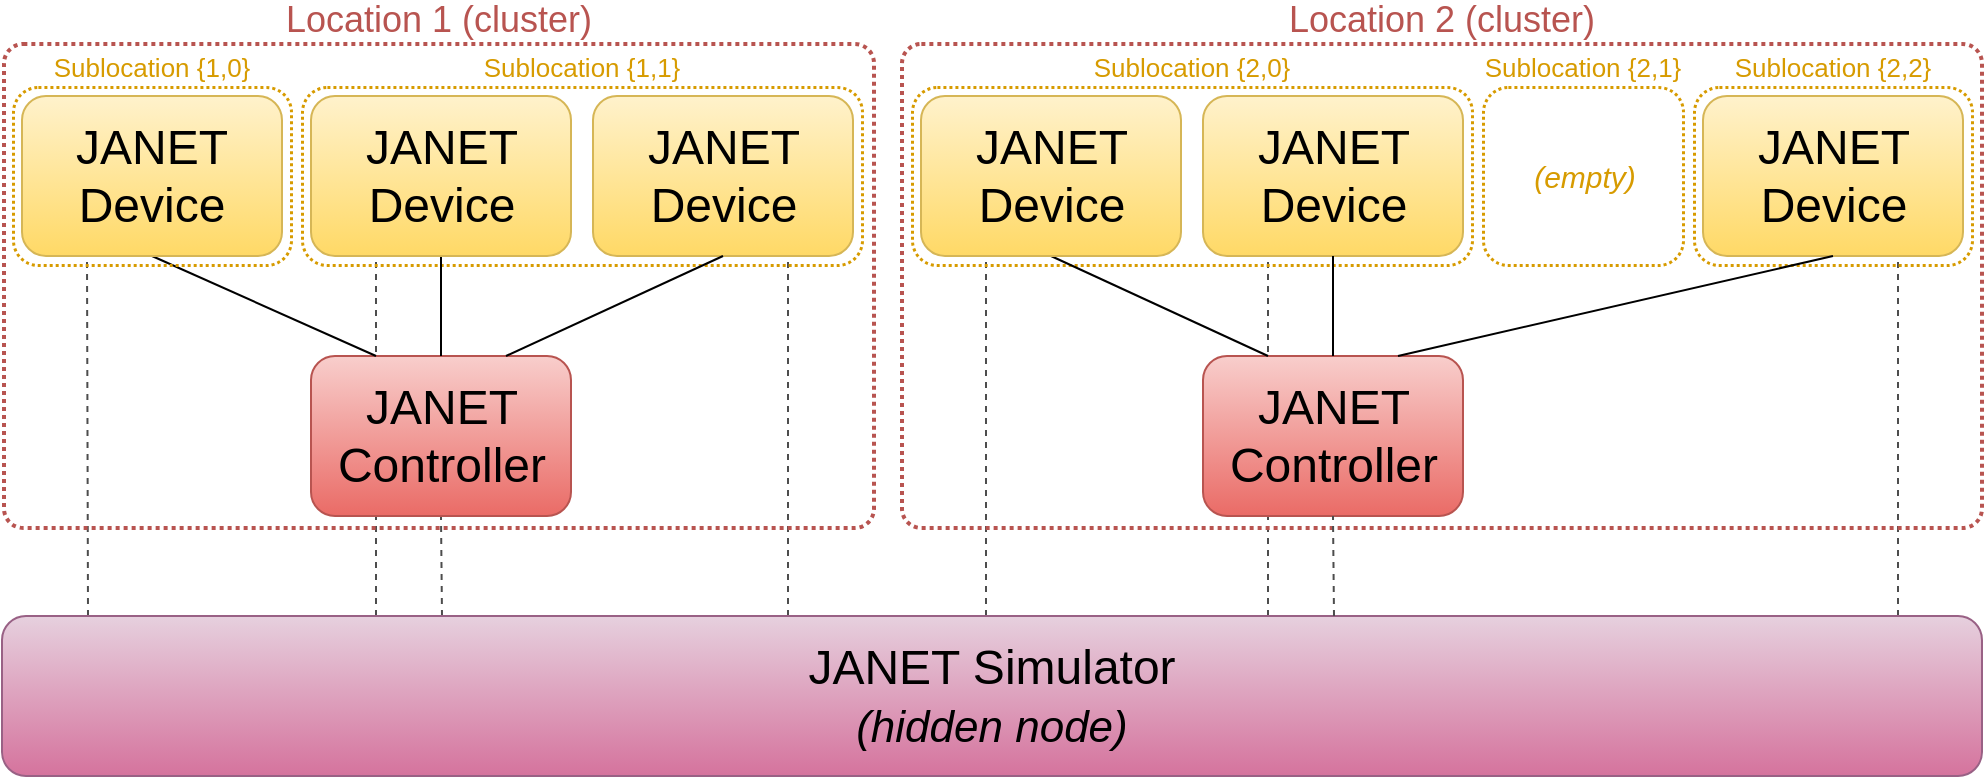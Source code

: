 <mxfile version="15.6.8" type="device"><diagram id="BHTn6qZKIK09wWcfKvOu" name="Page-1"><mxGraphModel dx="-1336" dy="-3114" grid="1" gridSize="10" guides="1" tooltips="1" connect="1" arrows="1" fold="1" page="1" pageScale="1" pageWidth="827" pageHeight="1169" math="0" shadow="0"><root><mxCell id="0"/><mxCell id="1" parent="0"/><mxCell id="b1W0JkdPWLM5I7k9ktZC-85" style="edgeStyle=none;rounded=0;orthogonalLoop=1;jettySize=auto;html=1;entryX=0.25;entryY=1;entryDx=0;entryDy=0;fontSize=18;endArrow=none;endFill=0;strokeWidth=1;dashed=1;strokeColor=#4D4D4D;" parent="1" target="b1W0JkdPWLM5I7k9ktZC-50" edge="1"><mxGeometry x="2354.85" y="3514" as="geometry"><mxPoint x="2668" y="3815" as="sourcePoint"/><mxPoint x="2533.5" y="3645" as="targetPoint"/></mxGeometry></mxCell><mxCell id="b1W0JkdPWLM5I7k9ktZC-83" style="edgeStyle=none;rounded=0;orthogonalLoop=1;jettySize=auto;html=1;entryX=0.5;entryY=1;entryDx=0;entryDy=0;fontSize=18;endArrow=none;endFill=0;strokeWidth=1;dashed=1;strokeColor=#4D4D4D;" parent="1" target="b1W0JkdPWLM5I7k9ktZC-45" edge="1"><mxGeometry x="2334.85" y="3494" as="geometry"><mxPoint x="2701" y="3815" as="sourcePoint"/><mxPoint x="2678" y="3695" as="targetPoint"/></mxGeometry></mxCell><mxCell id="b1W0JkdPWLM5I7k9ktZC-84" style="edgeStyle=none;rounded=0;orthogonalLoop=1;jettySize=auto;html=1;entryX=0.25;entryY=1;entryDx=0;entryDy=0;fontSize=18;endArrow=none;endFill=0;strokeWidth=1;dashed=1;strokeColor=#4D4D4D;" parent="1" target="b1W0JkdPWLM5I7k9ktZC-46" edge="1"><mxGeometry x="2344.85" y="3504" as="geometry"><mxPoint x="2524" y="3815" as="sourcePoint"/><mxPoint x="2710.5" y="3775" as="targetPoint"/></mxGeometry></mxCell><mxCell id="b1W0JkdPWLM5I7k9ktZC-86" style="edgeStyle=none;rounded=0;orthogonalLoop=1;jettySize=auto;html=1;entryX=0.75;entryY=1;entryDx=0;entryDy=0;fontSize=18;endArrow=none;endFill=0;strokeWidth=1;dashed=1;strokeColor=#4D4D4D;" parent="1" target="b1W0JkdPWLM5I7k9ktZC-51" edge="1"><mxGeometry x="2364.85" y="3524" as="geometry"><mxPoint x="2874" y="3815" as="sourcePoint"/><mxPoint x="2678" y="3645" as="targetPoint"/></mxGeometry></mxCell><mxCell id="b1W0JkdPWLM5I7k9ktZC-87" style="edgeStyle=none;rounded=0;orthogonalLoop=1;jettySize=auto;html=1;entryX=0.25;entryY=1;entryDx=0;entryDy=0;fontSize=18;endArrow=none;endFill=0;strokeWidth=1;dashed=1;strokeColor=#4D4D4D;" parent="1" target="b1W0JkdPWLM5I7k9ktZC-55" edge="1"><mxGeometry x="2374.85" y="3534" as="geometry"><mxPoint x="2973" y="3815" as="sourcePoint"/><mxPoint x="2884" y="3645" as="targetPoint"/></mxGeometry></mxCell><mxCell id="b1W0JkdPWLM5I7k9ktZC-88" style="edgeStyle=none;rounded=0;orthogonalLoop=1;jettySize=auto;html=1;entryX=0.25;entryY=1;entryDx=0;entryDy=0;fontSize=18;endArrow=none;endFill=0;strokeWidth=1;dashed=1;strokeColor=#4D4D4D;" parent="1" target="b1W0JkdPWLM5I7k9ktZC-56" edge="1"><mxGeometry x="2384.85" y="3544" as="geometry"><mxPoint x="3114" y="3815" as="sourcePoint"/><mxPoint x="2983" y="3645" as="targetPoint"/></mxGeometry></mxCell><mxCell id="b1W0JkdPWLM5I7k9ktZC-89" style="edgeStyle=none;rounded=0;orthogonalLoop=1;jettySize=auto;html=1;entryX=0.75;entryY=1;entryDx=0;entryDy=0;fontSize=18;endArrow=none;endFill=0;strokeWidth=1;dashed=1;strokeColor=#4D4D4D;" parent="1" target="b1W0JkdPWLM5I7k9ktZC-65" edge="1"><mxGeometry x="2394.85" y="3554" as="geometry"><mxPoint x="3429" y="3815" as="sourcePoint"/><mxPoint x="3124" y="3645" as="targetPoint"/></mxGeometry></mxCell><mxCell id="b1W0JkdPWLM5I7k9ktZC-80" value="Location 1 (cluster)" style="rounded=1;arcSize=4;dashed=1;fillColor=none;gradientColor=#ea6b66;strokeWidth=2;shadow=0;labelBackgroundColor=none;sketch=0;fontSize=18;html=0;strokeColor=#b85450;dashPattern=1 1;labelPosition=center;verticalLabelPosition=top;align=center;verticalAlign=bottom;spacingBottom=1;fontColor=#B85450;" parent="1" vertex="1"><mxGeometry x="2482" y="3529" width="435" height="242" as="geometry"/></mxCell><mxCell id="b1W0JkdPWLM5I7k9ktZC-52" value="Sublocation {1,1}" style="rounded=1;arcSize=14;dashed=1;fillColor=none;gradientColor=#ffa500;strokeWidth=1.5;shadow=0;labelBackgroundColor=none;sketch=0;fontSize=13;strokeColor=#d79b00;labelPosition=center;verticalLabelPosition=top;align=center;verticalAlign=bottom;spacingTop=0;spacingBottom=0;fontStyle=0;fontColor=#D79B00;dashPattern=1 1;" parent="1" vertex="1"><mxGeometry x="2631" y="3550.5" width="280" height="89" as="geometry"/></mxCell><mxCell id="b1W0JkdPWLM5I7k9ktZC-44" value="JANET Simulator&lt;br&gt;&lt;font size=&quot;1&quot;&gt;&lt;i style=&quot;font-size: 22px&quot;&gt;(hidden node)&lt;/i&gt;&lt;/font&gt;" style="rounded=1;whiteSpace=wrap;html=1;gradientColor=#d5739d;fillColor=#e6d0de;strokeColor=#996185;strokeWidth=1;fontSize=24;" parent="1" vertex="1"><mxGeometry x="2481" y="3815" width="990" height="80" as="geometry"/></mxCell><mxCell id="b1W0JkdPWLM5I7k9ktZC-45" value="JANET Controller" style="rounded=1;whiteSpace=wrap;html=1;gradientColor=#ea6b66;fillColor=#f8cecc;strokeColor=#b85450;strokeWidth=1;fontSize=24;" parent="1" vertex="1"><mxGeometry x="2635.5" y="3685" width="130" height="80" as="geometry"/></mxCell><mxCell id="b1W0JkdPWLM5I7k9ktZC-67" style="edgeStyle=none;rounded=0;orthogonalLoop=1;jettySize=auto;html=1;exitX=0.5;exitY=1;exitDx=0;exitDy=0;entryX=0.25;entryY=0;entryDx=0;entryDy=0;fontSize=18;endArrow=none;endFill=0;strokeWidth=1;" parent="1" source="b1W0JkdPWLM5I7k9ktZC-46" target="b1W0JkdPWLM5I7k9ktZC-45" edge="1"><mxGeometry x="2324.85" y="3484" as="geometry"><mxPoint x="2431.0" y="3746" as="sourcePoint"/><mxPoint x="2477.29" y="3635" as="targetPoint"/></mxGeometry></mxCell><mxCell id="b1W0JkdPWLM5I7k9ktZC-68" style="edgeStyle=none;rounded=0;orthogonalLoop=1;jettySize=auto;html=1;entryX=0.5;entryY=0;entryDx=0;entryDy=0;fontSize=18;endArrow=none;endFill=0;strokeWidth=1;exitX=0.5;exitY=1;exitDx=0;exitDy=0;" parent="1" source="b1W0JkdPWLM5I7k9ktZC-50" target="b1W0JkdPWLM5I7k9ktZC-45" edge="1"><mxGeometry x="2334.85" y="3494" as="geometry"><mxPoint x="2699" y="3645" as="sourcePoint"/><mxPoint x="2676.25" y="3685" as="targetPoint"/></mxGeometry></mxCell><mxCell id="b1W0JkdPWLM5I7k9ktZC-50" value="JANET Device" style="rounded=1;whiteSpace=wrap;html=1;gradientColor=#ffd966;fillColor=#fff2cc;strokeColor=#d6b656;strokeWidth=1;fontSize=24;" parent="1" vertex="1"><mxGeometry x="2635.5" y="3555" width="130" height="80" as="geometry"/></mxCell><mxCell id="b1W0JkdPWLM5I7k9ktZC-51" value="JANET Device" style="rounded=1;whiteSpace=wrap;html=1;gradientColor=#ffd966;fillColor=#fff2cc;strokeColor=#d6b656;strokeWidth=1;fontSize=24;" parent="1" vertex="1"><mxGeometry x="2776.5" y="3555" width="130" height="80" as="geometry"/></mxCell><mxCell id="b1W0JkdPWLM5I7k9ktZC-69" style="edgeStyle=none;rounded=0;orthogonalLoop=1;jettySize=auto;html=1;entryX=0.5;entryY=1;entryDx=0;entryDy=0;fontSize=18;endArrow=none;endFill=0;strokeWidth=1;exitX=0.75;exitY=0;exitDx=0;exitDy=0;" parent="1" source="b1W0JkdPWLM5I7k9ktZC-45" target="b1W0JkdPWLM5I7k9ktZC-51" edge="1"><mxGeometry x="2344.85" y="3504" as="geometry"><mxPoint x="2710.5" y="3645" as="sourcePoint"/><mxPoint x="2708.75" y="3685" as="targetPoint"/></mxGeometry></mxCell><mxCell id="b1W0JkdPWLM5I7k9ktZC-47" value="Sublocation {1,0}" style="rounded=1;arcSize=14;dashed=1;fillColor=none;gradientColor=#ffa500;strokeWidth=1.5;shadow=0;labelBackgroundColor=none;sketch=0;fontSize=13;strokeColor=#d79b00;labelPosition=center;verticalLabelPosition=top;align=center;verticalAlign=bottom;spacingTop=0;spacingBottom=0;fontStyle=0;fontColor=#D79B00;dashPattern=1 1;" parent="1" vertex="1"><mxGeometry x="2486.5" y="3550.5" width="139" height="89" as="geometry"/></mxCell><mxCell id="b1W0JkdPWLM5I7k9ktZC-46" value="JANET Device" style="rounded=1;whiteSpace=wrap;html=1;gradientColor=#ffd966;fillColor=#fff2cc;strokeColor=#d6b656;strokeWidth=1;fontSize=24;" parent="1" vertex="1"><mxGeometry x="2491" y="3555" width="130" height="80" as="geometry"/></mxCell><mxCell id="b1W0JkdPWLM5I7k9ktZC-77" value="Location 2 (cluster)" style="rounded=1;arcSize=4;dashed=1;fillColor=none;gradientColor=#ea6b66;strokeWidth=2;shadow=0;labelBackgroundColor=none;sketch=0;fontSize=18;html=0;strokeColor=#b85450;dashPattern=1 1;labelPosition=center;verticalLabelPosition=top;align=center;verticalAlign=bottom;spacingBottom=1;fontColor=#B85450;" parent="1" vertex="1"><mxGeometry x="2931" y="3529" width="540" height="242" as="geometry"/></mxCell><mxCell id="b1W0JkdPWLM5I7k9ktZC-78" value="" style="group" parent="1" vertex="1" connectable="0"><mxGeometry x="2936" y="3550.5" width="530" height="214.5" as="geometry"/></mxCell><mxCell id="b1W0JkdPWLM5I7k9ktZC-57" value="Sublocation {2,0}" style="rounded=1;arcSize=14;dashed=1;fillColor=none;gradientColor=#ffa500;strokeWidth=1.5;shadow=0;labelBackgroundColor=none;sketch=0;fontSize=13;strokeColor=#d79b00;labelPosition=center;verticalLabelPosition=top;align=center;verticalAlign=bottom;spacingTop=0;spacingBottom=0;fontStyle=0;fontColor=#D79B00;dashPattern=1 1;" parent="b1W0JkdPWLM5I7k9ktZC-78" vertex="1"><mxGeometry width="280" height="89" as="geometry"/></mxCell><mxCell id="b1W0JkdPWLM5I7k9ktZC-70" value="JANET Controller" style="rounded=1;whiteSpace=wrap;html=1;gradientColor=#ea6b66;fillColor=#f8cecc;strokeColor=#b85450;strokeWidth=1;fontSize=24;" parent="b1W0JkdPWLM5I7k9ktZC-78" vertex="1"><mxGeometry x="145.5" y="134.5" width="130" height="80" as="geometry"/></mxCell><mxCell id="b1W0JkdPWLM5I7k9ktZC-72" style="edgeStyle=none;rounded=0;orthogonalLoop=1;jettySize=auto;html=1;fontSize=18;endArrow=none;endFill=0;strokeWidth=1;exitX=0.25;exitY=0;exitDx=0;exitDy=0;entryX=0.5;entryY=1;entryDx=0;entryDy=0;" parent="b1W0JkdPWLM5I7k9ktZC-78" source="b1W0JkdPWLM5I7k9ktZC-70" target="b1W0JkdPWLM5I7k9ktZC-55" edge="1"><mxGeometry x="-656.15" y="-36.5" as="geometry"><mxPoint x="-268" y="144.5" as="sourcePoint"/><mxPoint x="70" y="94.5" as="targetPoint"/></mxGeometry></mxCell><mxCell id="b1W0JkdPWLM5I7k9ktZC-63" value="" style="group" parent="b1W0JkdPWLM5I7k9ktZC-78" vertex="1" connectable="0"><mxGeometry x="391" width="139" height="89" as="geometry"/></mxCell><mxCell id="b1W0JkdPWLM5I7k9ktZC-64" value="Sublocation {2,2}" style="rounded=1;arcSize=14;dashed=1;fillColor=none;gradientColor=#ffa500;strokeWidth=1.5;shadow=0;labelBackgroundColor=none;sketch=0;fontSize=13;strokeColor=#d79b00;labelPosition=center;verticalLabelPosition=top;align=center;verticalAlign=bottom;spacingTop=0;spacingBottom=0;fontStyle=0;fontColor=#D79B00;dashPattern=1 1;" parent="b1W0JkdPWLM5I7k9ktZC-63" vertex="1"><mxGeometry width="139" height="89" as="geometry"/></mxCell><mxCell id="b1W0JkdPWLM5I7k9ktZC-65" value="JANET Device" style="rounded=1;whiteSpace=wrap;html=1;gradientColor=#ffd966;fillColor=#fff2cc;strokeColor=#d6b656;strokeWidth=1;fontSize=24;" parent="b1W0JkdPWLM5I7k9ktZC-63" vertex="1"><mxGeometry x="4.5" y="4.5" width="130" height="80" as="geometry"/></mxCell><mxCell id="b1W0JkdPWLM5I7k9ktZC-74" value="" style="group" parent="b1W0JkdPWLM5I7k9ktZC-78" vertex="1" connectable="0"><mxGeometry x="285.5" width="100" height="89" as="geometry"/></mxCell><mxCell id="b1W0JkdPWLM5I7k9ktZC-73" value="(empty)" style="text;html=1;align=center;verticalAlign=middle;resizable=0;points=[];autosize=1;strokeColor=none;fillColor=none;fontSize=15;fontColor=#D79B00;fontStyle=2" parent="b1W0JkdPWLM5I7k9ktZC-74" vertex="1"><mxGeometry x="15" y="34.5" width="70" height="20" as="geometry"/></mxCell><mxCell id="b1W0JkdPWLM5I7k9ktZC-58" value="Sublocation {2,1}" style="rounded=1;arcSize=14;dashed=1;fillColor=none;gradientColor=#ffa500;strokeWidth=1.5;shadow=0;labelBackgroundColor=none;sketch=0;fontSize=13;strokeColor=#d79b00;labelPosition=center;verticalLabelPosition=top;align=center;verticalAlign=bottom;spacingTop=0;spacingBottom=0;fontStyle=0;fontColor=#D79B00;dashPattern=1 1;" parent="b1W0JkdPWLM5I7k9ktZC-74" vertex="1"><mxGeometry width="100" height="89" as="geometry"/></mxCell><mxCell id="b1W0JkdPWLM5I7k9ktZC-55" value="JANET Device" style="rounded=1;whiteSpace=wrap;html=1;gradientColor=#ffd966;fillColor=#fff2cc;strokeColor=#d6b656;strokeWidth=1;fontSize=24;" parent="b1W0JkdPWLM5I7k9ktZC-78" vertex="1"><mxGeometry x="4.5" y="4.5" width="130" height="80" as="geometry"/></mxCell><mxCell id="b1W0JkdPWLM5I7k9ktZC-56" value="JANET Device" style="rounded=1;whiteSpace=wrap;html=1;gradientColor=#ffd966;fillColor=#fff2cc;strokeColor=#d6b656;strokeWidth=1;fontSize=24;" parent="b1W0JkdPWLM5I7k9ktZC-78" vertex="1"><mxGeometry x="145.5" y="4.5" width="130" height="80" as="geometry"/></mxCell><mxCell id="b1W0JkdPWLM5I7k9ktZC-75" style="edgeStyle=none;rounded=0;orthogonalLoop=1;jettySize=auto;html=1;fontSize=18;endArrow=none;endFill=0;strokeWidth=1;exitX=0.5;exitY=0;exitDx=0;exitDy=0;entryX=0.5;entryY=1;entryDx=0;entryDy=0;" parent="b1W0JkdPWLM5I7k9ktZC-78" source="b1W0JkdPWLM5I7k9ktZC-70" target="b1W0JkdPWLM5I7k9ktZC-56" edge="1"><mxGeometry x="-646.15" y="-26.5" as="geometry"><mxPoint x="242.5" y="144.5" as="sourcePoint"/><mxPoint x="79.5" y="94.5" as="targetPoint"/></mxGeometry></mxCell><mxCell id="b1W0JkdPWLM5I7k9ktZC-76" style="edgeStyle=none;rounded=0;orthogonalLoop=1;jettySize=auto;html=1;fontSize=18;endArrow=none;endFill=0;strokeWidth=1;exitX=0.75;exitY=0;exitDx=0;exitDy=0;entryX=0.5;entryY=1;entryDx=0;entryDy=0;" parent="b1W0JkdPWLM5I7k9ktZC-78" source="b1W0JkdPWLM5I7k9ktZC-70" target="b1W0JkdPWLM5I7k9ktZC-65" edge="1"><mxGeometry x="-636.15" y="-16.5" as="geometry"><mxPoint x="275" y="144.5" as="sourcePoint"/><mxPoint x="220.5" y="94.5" as="targetPoint"/></mxGeometry></mxCell><mxCell id="u0JLlNJetM1dZyJ9c9My-1" style="edgeStyle=none;rounded=0;orthogonalLoop=1;jettySize=auto;html=1;fontSize=18;endArrow=none;endFill=0;strokeWidth=1;dashed=1;strokeColor=#4D4D4D;entryX=0.5;entryY=1;entryDx=0;entryDy=0;" edge="1" parent="1" target="b1W0JkdPWLM5I7k9ktZC-70"><mxGeometry x="2384.85" y="3544" as="geometry"><mxPoint x="3147" y="3815" as="sourcePoint"/><mxPoint x="2983" y="3645" as="targetPoint"/></mxGeometry></mxCell></root></mxGraphModel></diagram></mxfile>